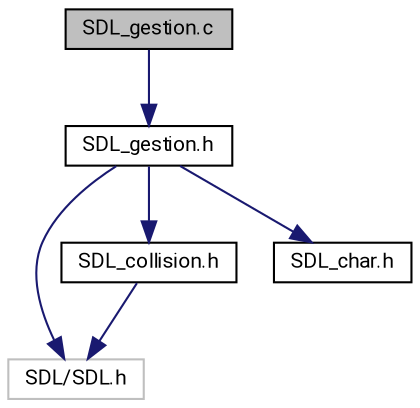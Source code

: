 digraph "SDL_gestion.c"
{
 // LATEX_PDF_SIZE
  edge [fontname="Roboto",fontsize="10",labelfontname="Roboto",labelfontsize="10"];
  node [fontname="Roboto",fontsize="10",shape=record];
  Node0 [label="SDL_gestion.c",height=0.2,width=0.4,color="black", fillcolor="grey75", style="filled", fontcolor="black",tooltip=" "];
  Node0 -> Node1 [color="midnightblue",fontsize="10",style="solid",fontname="Roboto"];
  Node1 [label="SDL_gestion.h",height=0.2,width=0.4,color="black", fillcolor="white", style="filled",URL="$SDL__gestion_8h.html",tooltip=" "];
  Node1 -> Node2 [color="midnightblue",fontsize="10",style="solid",fontname="Roboto"];
  Node2 [label="SDL/SDL.h",height=0.2,width=0.4,color="grey75", fillcolor="white", style="filled",tooltip=" "];
  Node1 -> Node3 [color="midnightblue",fontsize="10",style="solid",fontname="Roboto"];
  Node3 [label="SDL_collision.h",height=0.2,width=0.4,color="black", fillcolor="white", style="filled",URL="$SDL__collision_8h.html",tooltip=" "];
  Node3 -> Node2 [color="midnightblue",fontsize="10",style="solid",fontname="Roboto"];
  Node1 -> Node4 [color="midnightblue",fontsize="10",style="solid",fontname="Roboto"];
  Node4 [label="SDL_char.h",height=0.2,width=0.4,color="black", fillcolor="white", style="filled",URL="$SDL__char_8h.html",tooltip=" "];
}
